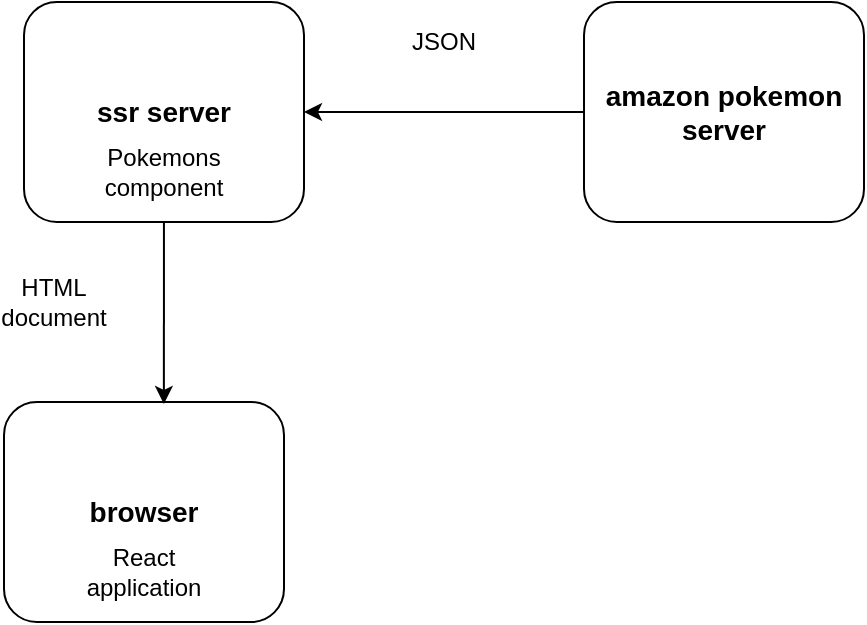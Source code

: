 <mxfile version="14.9.6" type="device"><diagram id="QFQrI2U3DSBP2MzDZuV3" name="Page-1"><mxGraphModel dx="766" dy="480" grid="1" gridSize="10" guides="1" tooltips="1" connect="1" arrows="1" fold="1" page="1" pageScale="1" pageWidth="850" pageHeight="1100" math="0" shadow="0"><root><mxCell id="0"/><mxCell id="1" parent="0"/><mxCell id="3fePud-AjOf_LoDkXVF9-1" value="&lt;b&gt;&lt;font style=&quot;font-size: 14px&quot;&gt;ssr server&lt;/font&gt;&lt;/b&gt;" style="rounded=1;whiteSpace=wrap;html=1;" vertex="1" parent="1"><mxGeometry x="280" y="80" width="140" height="110" as="geometry"/></mxCell><mxCell id="3fePud-AjOf_LoDkXVF9-2" value="&lt;b&gt;&lt;font style=&quot;font-size: 14px&quot;&gt;browser&lt;/font&gt;&lt;/b&gt;" style="rounded=1;whiteSpace=wrap;html=1;" vertex="1" parent="1"><mxGeometry x="270" y="280" width="140" height="110" as="geometry"/></mxCell><mxCell id="3fePud-AjOf_LoDkXVF9-3" value="&lt;b&gt;&lt;font style=&quot;font-size: 14px&quot;&gt;amazon pokemon server&lt;/font&gt;&lt;/b&gt;" style="rounded=1;whiteSpace=wrap;html=1;" vertex="1" parent="1"><mxGeometry x="560" y="80" width="140" height="110" as="geometry"/></mxCell><mxCell id="3fePud-AjOf_LoDkXVF9-5" value="" style="endArrow=classic;html=1;entryX=1;entryY=0.5;entryDx=0;entryDy=0;exitX=0;exitY=0.5;exitDx=0;exitDy=0;" edge="1" parent="1" source="3fePud-AjOf_LoDkXVF9-3" target="3fePud-AjOf_LoDkXVF9-1"><mxGeometry width="50" height="50" relative="1" as="geometry"><mxPoint x="480" y="170" as="sourcePoint"/><mxPoint x="530" y="120" as="targetPoint"/></mxGeometry></mxCell><mxCell id="3fePud-AjOf_LoDkXVF9-6" value="JSON" style="text;html=1;strokeColor=none;fillColor=none;align=center;verticalAlign=middle;whiteSpace=wrap;rounded=0;" vertex="1" parent="1"><mxGeometry x="470" y="90" width="40" height="20" as="geometry"/></mxCell><mxCell id="3fePud-AjOf_LoDkXVF9-7" value="" style="endArrow=classic;html=1;entryX=0.571;entryY=0.009;entryDx=0;entryDy=0;entryPerimeter=0;" edge="1" parent="1" source="3fePud-AjOf_LoDkXVF9-1" target="3fePud-AjOf_LoDkXVF9-2"><mxGeometry width="50" height="50" relative="1" as="geometry"><mxPoint x="250" y="250" as="sourcePoint"/><mxPoint x="300" y="200" as="targetPoint"/></mxGeometry></mxCell><mxCell id="3fePud-AjOf_LoDkXVF9-8" value="HTML document" style="text;html=1;strokeColor=none;fillColor=none;align=center;verticalAlign=middle;whiteSpace=wrap;rounded=0;" vertex="1" parent="1"><mxGeometry x="270" y="220" width="50" height="20" as="geometry"/></mxCell><mxCell id="3fePud-AjOf_LoDkXVF9-9" value="Pokemons component" style="text;html=1;strokeColor=none;fillColor=none;align=center;verticalAlign=middle;whiteSpace=wrap;rounded=0;" vertex="1" parent="1"><mxGeometry x="310" y="150" width="80" height="30" as="geometry"/></mxCell><mxCell id="3fePud-AjOf_LoDkXVF9-10" value="React application" style="text;html=1;strokeColor=none;fillColor=none;align=center;verticalAlign=middle;whiteSpace=wrap;rounded=0;" vertex="1" parent="1"><mxGeometry x="310" y="350" width="60" height="30" as="geometry"/></mxCell></root></mxGraphModel></diagram></mxfile>